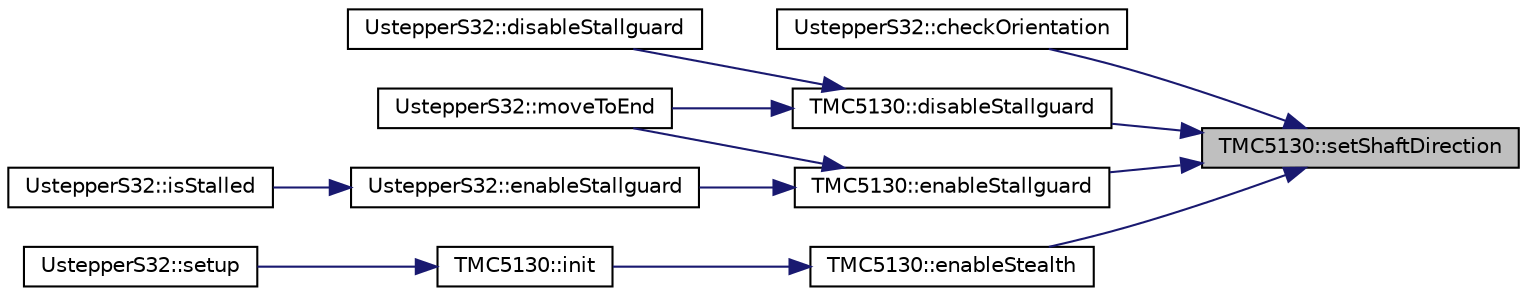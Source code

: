 digraph "TMC5130::setShaftDirection"
{
 // LATEX_PDF_SIZE
  edge [fontname="Helvetica",fontsize="10",labelfontname="Helvetica",labelfontsize="10"];
  node [fontname="Helvetica",fontsize="10",shape=record];
  rankdir="RL";
  Node1 [label="TMC5130::setShaftDirection",height=0.2,width=0.4,color="black", fillcolor="grey75", style="filled", fontcolor="black",tooltip="Set motor driver direction."];
  Node1 -> Node2 [dir="back",color="midnightblue",fontsize="10",style="solid",fontname="Helvetica"];
  Node2 [label="UstepperS32::checkOrientation",height=0.2,width=0.4,color="black", fillcolor="white", style="filled",URL="$classUstepperS32.html#a8c33940faaf4f7ce0389a7fa450ff9af",tooltip="This method is used to check the orientation of the motor connector."];
  Node1 -> Node3 [dir="back",color="midnightblue",fontsize="10",style="solid",fontname="Helvetica"];
  Node3 [label="TMC5130::disableStallguard",height=0.2,width=0.4,color="black", fillcolor="white", style="filled",URL="$classTMC5130.html#afc6748bd28bf3ca79fea356b64710a20",tooltip=" "];
  Node3 -> Node4 [dir="back",color="midnightblue",fontsize="10",style="solid",fontname="Helvetica"];
  Node4 [label="UstepperS32::disableStallguard",height=0.2,width=0.4,color="black", fillcolor="white", style="filled",URL="$classUstepperS32.html#a7aaaf391eb107e63cef66af3e42c36a8",tooltip="Disables the builtin stallguard offered from TMC5130, and reenables StealthChop."];
  Node3 -> Node5 [dir="back",color="midnightblue",fontsize="10",style="solid",fontname="Helvetica"];
  Node5 [label="UstepperS32::moveToEnd",height=0.2,width=0.4,color="black", fillcolor="white", style="filled",URL="$classUstepperS32.html#a0945c7790bbdf22c749cf54d18c981ce",tooltip="Moves the motor to its physical limit, without limit switch."];
  Node1 -> Node6 [dir="back",color="midnightblue",fontsize="10",style="solid",fontname="Helvetica"];
  Node6 [label="TMC5130::enableStallguard",height=0.2,width=0.4,color="black", fillcolor="white", style="filled",URL="$classTMC5130.html#a65b2ed48d10ea270bf81ea71941644d0",tooltip=" "];
  Node6 -> Node7 [dir="back",color="midnightblue",fontsize="10",style="solid",fontname="Helvetica"];
  Node7 [label="UstepperS32::enableStallguard",height=0.2,width=0.4,color="black", fillcolor="white", style="filled",URL="$classUstepperS32.html#a7498b52fe416a3d5e0a56d27b6984287",tooltip="Enable TMC5130 StallGuard."];
  Node7 -> Node8 [dir="back",color="midnightblue",fontsize="10",style="solid",fontname="Helvetica"];
  Node8 [label="UstepperS32::isStalled",height=0.2,width=0.4,color="black", fillcolor="white", style="filled",URL="$classUstepperS32.html#a3e6b884fce56cf58075378b88b9de547",tooltip="This method returns a bool variable indicating wether the motor is stalled or not...."];
  Node6 -> Node5 [dir="back",color="midnightblue",fontsize="10",style="solid",fontname="Helvetica"];
  Node1 -> Node9 [dir="back",color="midnightblue",fontsize="10",style="solid",fontname="Helvetica"];
  Node9 [label="TMC5130::enableStealth",height=0.2,width=0.4,color="black", fillcolor="white", style="filled",URL="$classTMC5130.html#a7c9ddb9a2b2bf5f4980223911326774e",tooltip=" "];
  Node9 -> Node10 [dir="back",color="midnightblue",fontsize="10",style="solid",fontname="Helvetica"];
  Node10 [label="TMC5130::init",height=0.2,width=0.4,color="black", fillcolor="white", style="filled",URL="$classTMC5130.html#a32a5a9d3c3a1823101860159835750ff",tooltip="Initiation of the motor driver."];
  Node10 -> Node11 [dir="back",color="midnightblue",fontsize="10",style="solid",fontname="Helvetica"];
  Node11 [label="UstepperS32::setup",height=0.2,width=0.4,color="black", fillcolor="white", style="filled",URL="$classUstepperS32.html#a9db3b9f02f66bb17424b3e114c851d37",tooltip="Initializes the different parts of the uStepper S object."];
}
